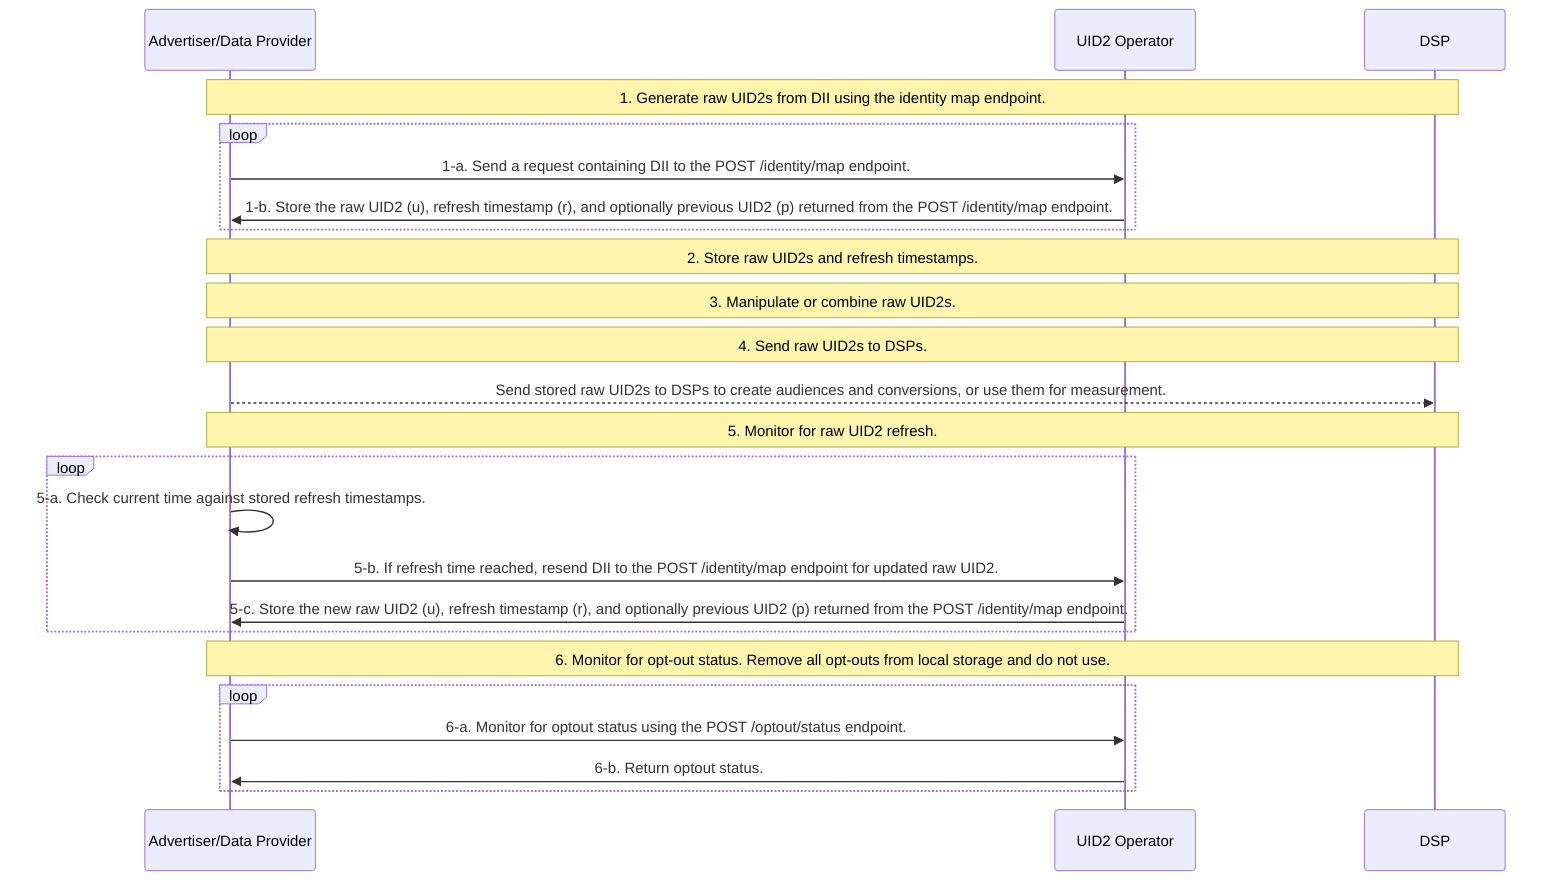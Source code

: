 %%26/6/25: V3 API Update - Updated endpoints diagram to use V3 identity map API with refresh timestamps instead of salt bucket monitoring.

  sequenceDiagram
    participant ADP as Advertiser/Data Provider
    participant UID as UID2 Operator
    participant DSP
    Note over ADP,DSP: 1. Generate raw UID2s from DII using the identity map endpoint.
        loop 
    ADP->>UID: 1-a. Send a request containing DII to the POST /identity/map endpoint.
    UID->>ADP: 1-b. Store the raw UID2 (u), refresh timestamp (r), and optionally previous UID2 (p) returned from the POST /identity/map endpoint.
    end
    Note over ADP,DSP: 2. Store raw UID2s and refresh timestamps.
    Note over ADP,DSP: 3. Manipulate or combine raw UID2s.
     Note over ADP,DSP: 4. Send raw UID2s to DSPs.
    ADP-->>DSP: Send stored raw UID2s to DSPs to create audiences and conversions, or use them for measurement.
    Note over ADP,DSP: 5. Monitor for raw UID2 refresh.
    loop
       ADP->>ADP: 5-a. Check current time against stored refresh timestamps.
       ADP->>UID: 5-b. If refresh time reached, resend DII to the POST /identity/map endpoint for updated raw UID2.
       UID->>ADP: 5-c. Store the new raw UID2 (u), refresh timestamp (r), and optionally previous UID2 (p) returned from the POST /identity/map endpoint.
    end
    Note over ADP,DSP: 6. Monitor for opt-out status. Remove all opt-outs from local storage and do not use.
    loop
       ADP->>UID: 6-a. Monitor for optout status using the POST /optout/status endpoint.
       UID->>ADP: 6-b. Return optout status.
    end

%%URL:
%%https://mermaid.live/edit#pako:eNrNVU1v2kAQ_SujPSUSGDDYgA-RolBVHNKg0F4qLht7gFXxrrsfSWmU_97ZNeYjASnH-oDZ3Zk3b948rV9ZrgpkGQMw-NuhzHEi-ErzciGBnoprK3JRcWnhdjIDbuC2eEbaNKg7E245zLR6FgXqjwk_phOfQK8YHirU3KozUZP5rN78piyCInBfqUXbGfQi-IrSZyJo_hKgDCy1KmEynYIzQq7ArhGIgLTCbqHkFaAsKiWkjWpc_2yUqqBeEnj75oaQCL7NI5hTOHDQvn1jIVfSciE9sC9hVcCfPcy_Q6ep0jlThQAJlsA97BPBUrMYchvicOWuW1RnqdGswYqSyvGygitN25xIqMoKJflms4VK47NQbifeVXVNedZpiUXd_ec40fKitHFD8aCr5_CBnokuQvQjuOdSVG7j56M0aVc-CXkE2UzgTPJgp_yhPElNJ02OHxMJGmJDoPFsz8T7d67RU-CuEN7CdSs0SapoSFLT8uycCfMoYUmLErlxGkvci3WGY0INKimocMjZD3In0i7Re2vvtNpdwQaJd9fdGvNfkDutqVJQFfiK_EVOaxq6pPipVxNvqunyJJwWPF9j4V1lvEafc2xoxlUFSXbQ81D0yMlJOz92ssSX_9TN6emkqHZbOS8xt85E8IglxQORaY52t8hG5XwTJsFXGGgXCqSy3iyXxxsGkvrxvit6qHl0N9Wd1aed3enHK-pI9dSP-jEodAr6Xojml7XYSouCZVY7bLESdcn9kr36iAXzrscFy-gvEaVBLdhCvlEWXcA_lSqbRK3cas2yJd8YWtUO2X0O9rvcWTXfyrzJqaO-FF6GfRCG5X39aQlfmFCLZa_sD8t6vW6UxINBPOyP416aDvsttmXZoJ9ESTKIR6M0jodJmvTfWuxvoNeNRoNxf9BNe8M0SYfd4YjIkgyo75STlmXjt38Vsi5b